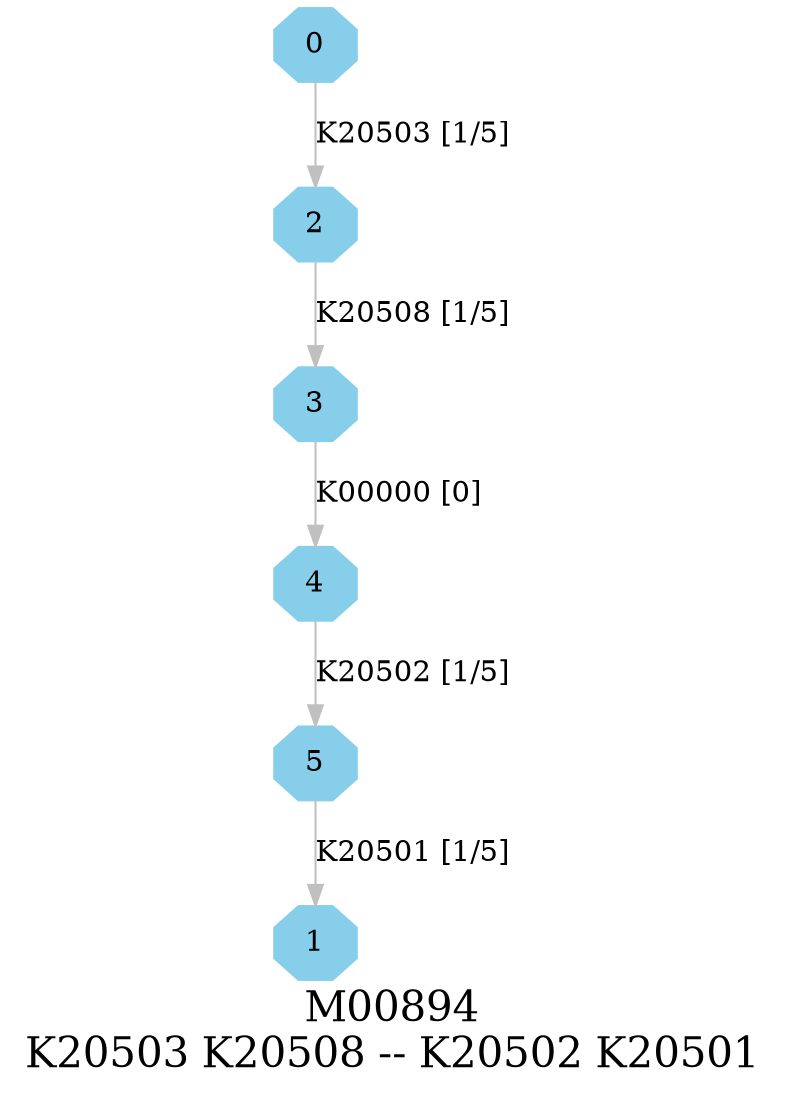 digraph G {
graph [label="M00894
K20503 K20508 -- K20502 K20501",fontsize=20];
node [shape=box,style=filled];
edge [len=3,color=grey];
{node [width=.3,height=.3,shape=octagon,style=filled,color=skyblue] 0 1 2 3 4 5 }
0 -> 2 [label="K20503 [1/5]"];
2 -> 3 [label="K20508 [1/5]"];
3 -> 4 [label="K00000 [0]"];
4 -> 5 [label="K20502 [1/5]"];
5 -> 1 [label="K20501 [1/5]"];
}